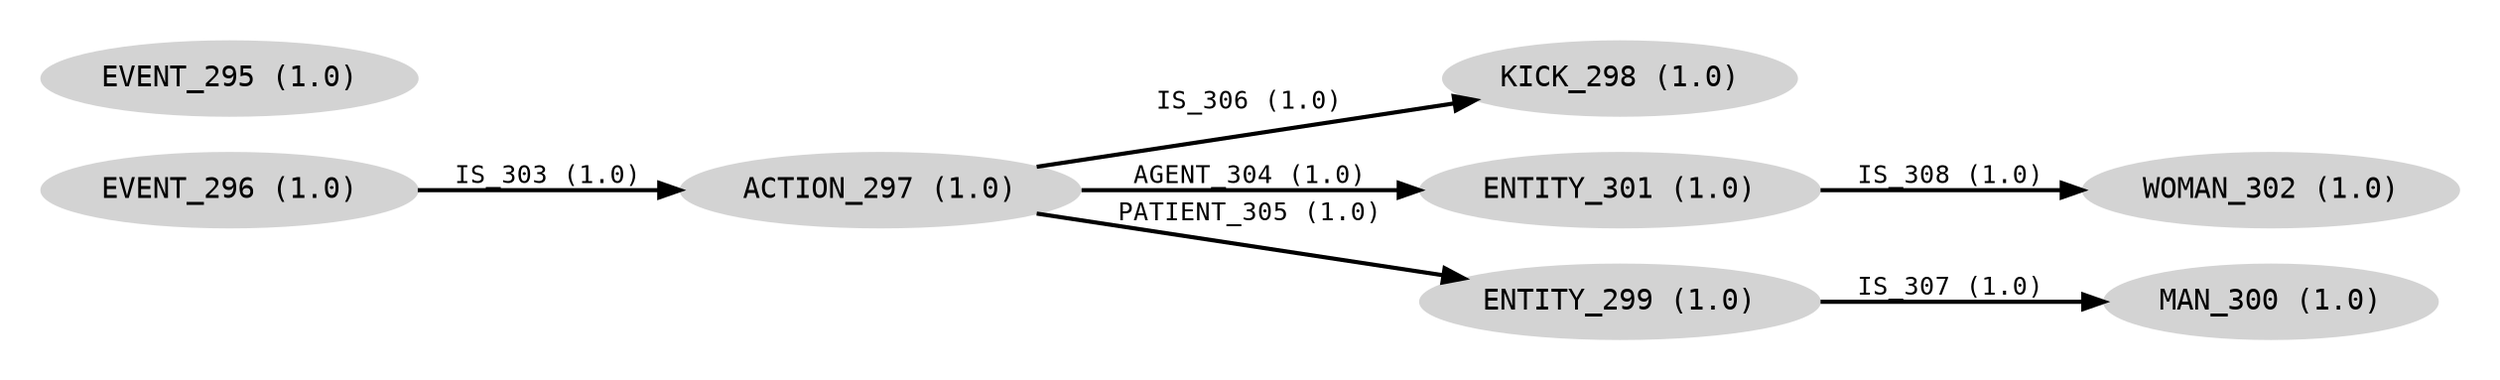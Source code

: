 digraph semanticWM {
rankdir=LR;
style=rounded;
compound=true;
labeljust=l;
penwidth=2;
subgraph cluster_SemRep {
color=white;
fillcolor=white;
label="";
MAN_300 [shape=oval, fontname=consolas, fontsize=14, fillcolor=lightgrey, color=lightgrey, style=filled, label=<<FONT FACE="consolas">MAN_300 (1.0)</FONT>>];
EVENT_295 [shape=oval, fontname=consolas, fontsize=14, fillcolor=lightgrey, color=lightgrey, style=filled, label=<<FONT FACE="consolas">EVENT_295 (1.0)</FONT>>];
EVENT_296 [shape=oval, fontname=consolas, fontsize=14, fillcolor=lightgrey, color=lightgrey, style=filled, label=<<FONT FACE="consolas">EVENT_296 (1.0)</FONT>>];
ACTION_297 [shape=oval, fontname=consolas, fontsize=14, fillcolor=lightgrey, color=lightgrey, style=filled, label=<<FONT FACE="consolas">ACTION_297 (1.0)</FONT>>];
ENTITY_299 [shape=oval, fontname=consolas, fontsize=14, fillcolor=lightgrey, color=lightgrey, style=filled, label=<<FONT FACE="consolas">ENTITY_299 (1.0)</FONT>>];
ENTITY_301 [shape=oval, fontname=consolas, fontsize=14, fillcolor=lightgrey, color=lightgrey, style=filled, label=<<FONT FACE="consolas">ENTITY_301 (1.0)</FONT>>];
KICK_298 [shape=oval, fontname=consolas, fontsize=14, fillcolor=lightgrey, color=lightgrey, style=filled, label=<<FONT FACE="consolas">KICK_298 (1.0)</FONT>>];
WOMAN_302 [shape=oval, fontname=consolas, fontsize=14, fillcolor=lightgrey, color=lightgrey, style=filled, label=<<FONT FACE="consolas">WOMAN_302 (1.0)</FONT>>];
EVENT_296 -> ACTION_297  [fontname=consolas, label=<<FONT FACE="consolas">IS_303 (1.0)</FONT>>, fontsize=12, style=filled, penwidth=2];
ACTION_297 -> ENTITY_299  [fontname=consolas, label=<<FONT FACE="consolas">PATIENT_305 (1.0)</FONT>>, fontsize=12, style=filled, penwidth=2];
ACTION_297 -> ENTITY_301  [fontname=consolas, label=<<FONT FACE="consolas">AGENT_304 (1.0)</FONT>>, fontsize=12, style=filled, penwidth=2];
ACTION_297 -> KICK_298  [fontname=consolas, label=<<FONT FACE="consolas">IS_306 (1.0)</FONT>>, fontsize=12, style=filled, penwidth=2];
ENTITY_299 -> MAN_300  [fontname=consolas, label=<<FONT FACE="consolas">IS_307 (1.0)</FONT>>, fontsize=12, style=filled, penwidth=2];
ENTITY_301 -> WOMAN_302  [fontname=consolas, label=<<FONT FACE="consolas">IS_308 (1.0)</FONT>>, fontsize=12, style=filled, penwidth=2];
}

}
